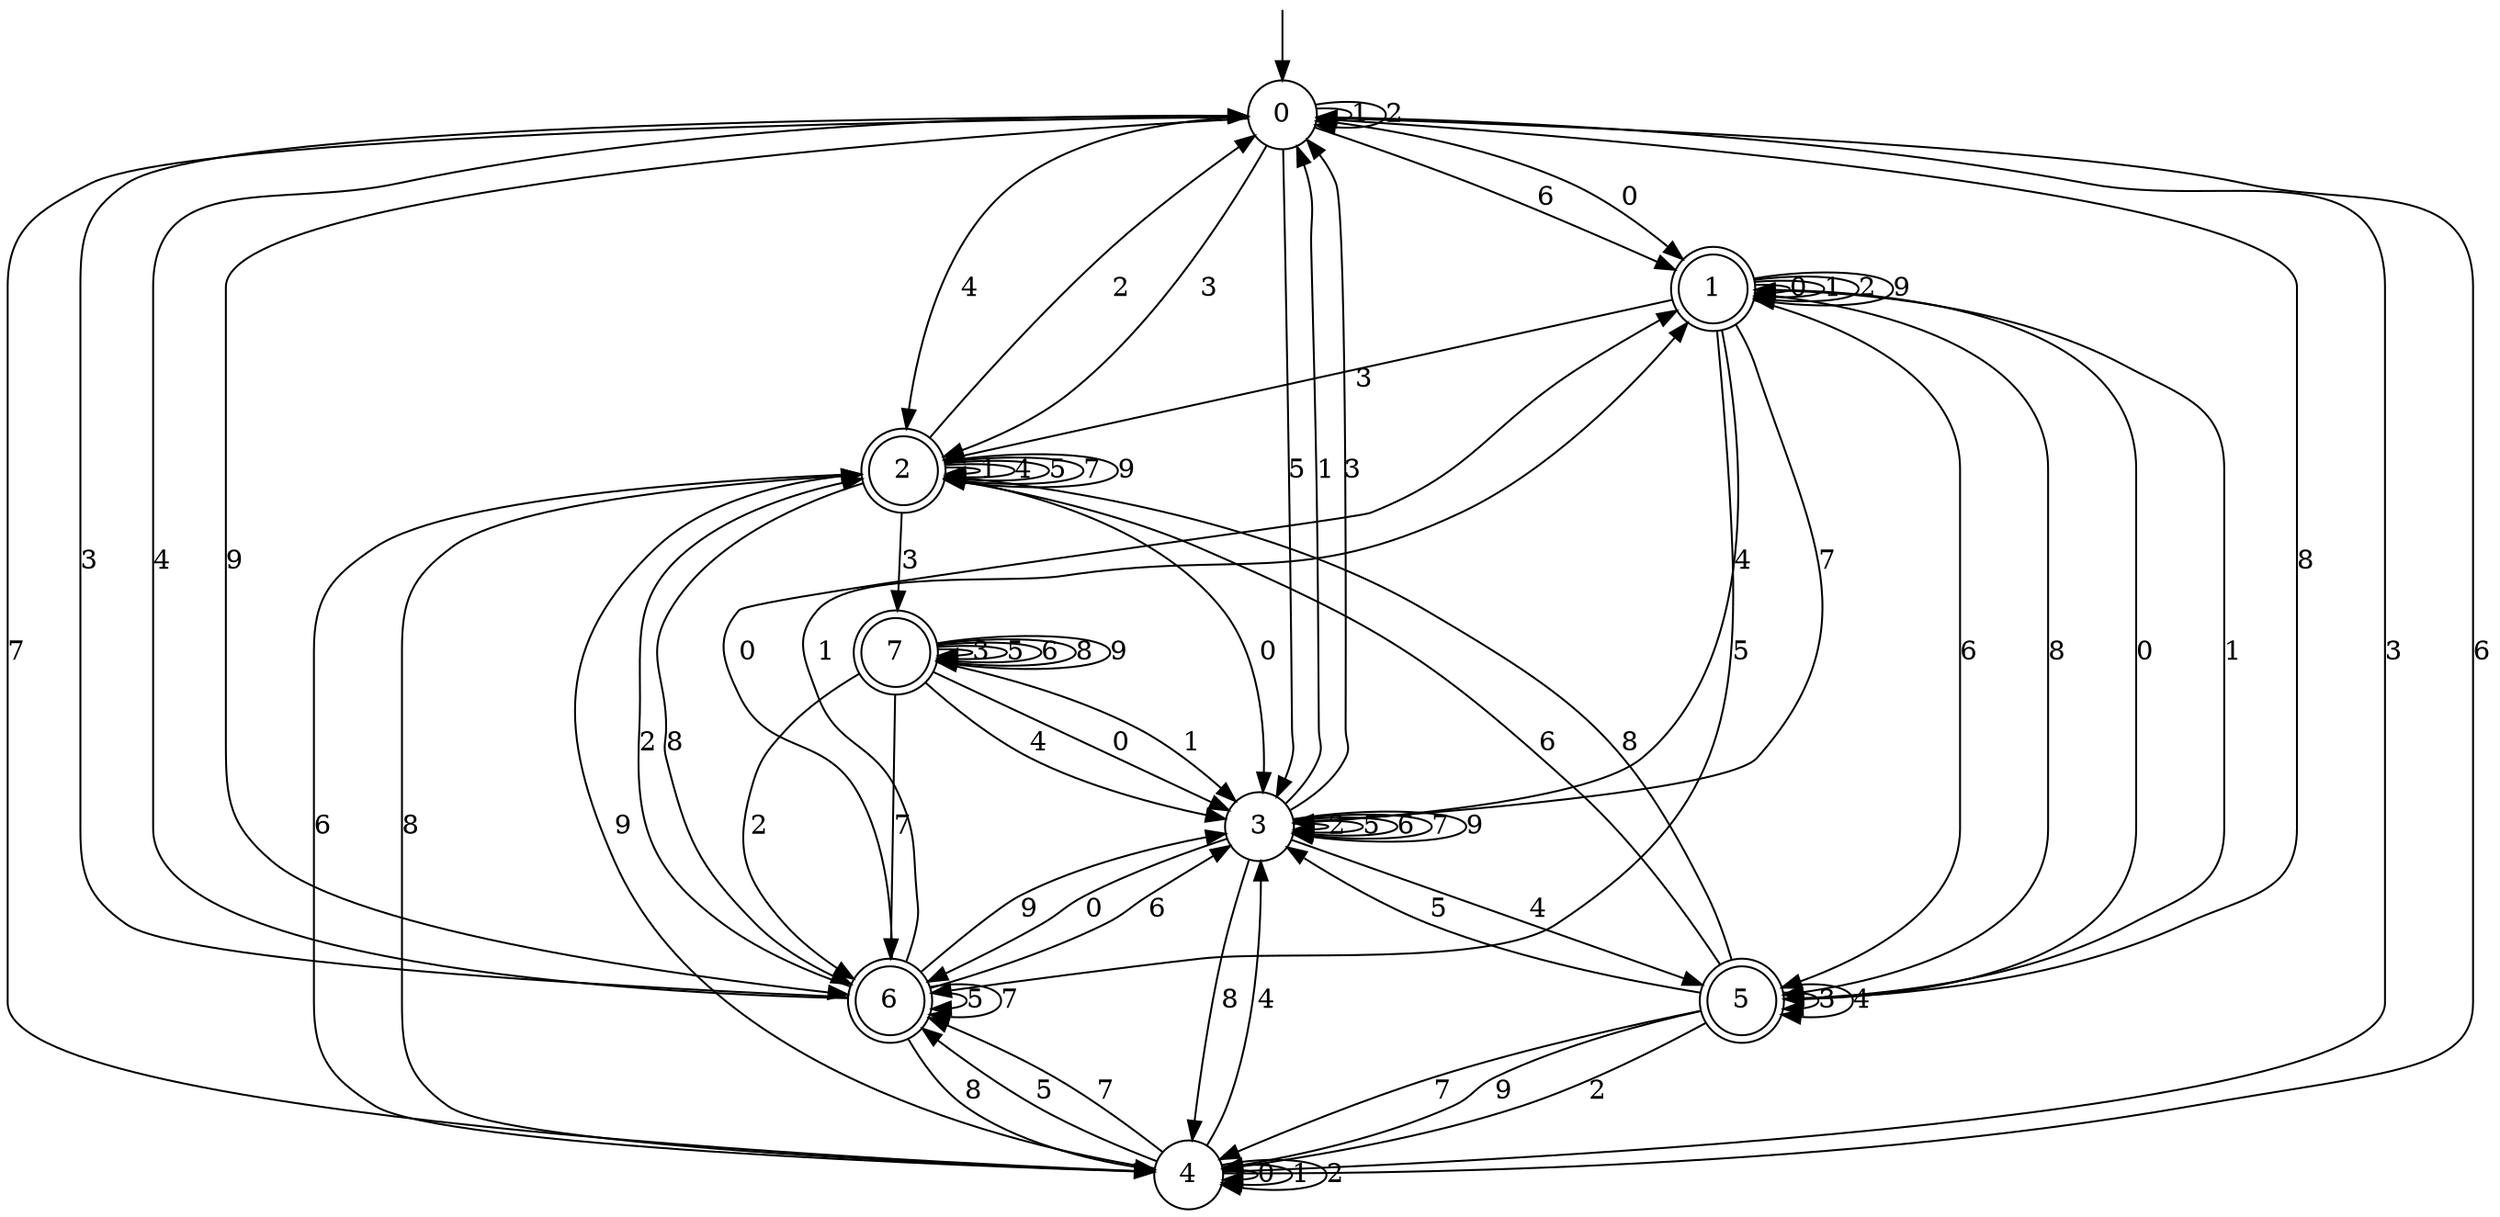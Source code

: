 digraph g {

	s0 [shape="circle" label="0"];
	s1 [shape="doublecircle" label="1"];
	s2 [shape="doublecircle" label="2"];
	s3 [shape="circle" label="3"];
	s4 [shape="circle" label="4"];
	s5 [shape="doublecircle" label="5"];
	s6 [shape="doublecircle" label="6"];
	s7 [shape="doublecircle" label="7"];
	s0 -> s1 [label="0"];
	s0 -> s0 [label="1"];
	s0 -> s0 [label="2"];
	s0 -> s2 [label="3"];
	s0 -> s2 [label="4"];
	s0 -> s3 [label="5"];
	s0 -> s1 [label="6"];
	s0 -> s4 [label="7"];
	s0 -> s5 [label="8"];
	s0 -> s6 [label="9"];
	s1 -> s1 [label="0"];
	s1 -> s1 [label="1"];
	s1 -> s1 [label="2"];
	s1 -> s2 [label="3"];
	s1 -> s3 [label="4"];
	s1 -> s6 [label="5"];
	s1 -> s5 [label="6"];
	s1 -> s3 [label="7"];
	s1 -> s5 [label="8"];
	s1 -> s1 [label="9"];
	s2 -> s3 [label="0"];
	s2 -> s2 [label="1"];
	s2 -> s0 [label="2"];
	s2 -> s7 [label="3"];
	s2 -> s2 [label="4"];
	s2 -> s2 [label="5"];
	s2 -> s4 [label="6"];
	s2 -> s2 [label="7"];
	s2 -> s6 [label="8"];
	s2 -> s2 [label="9"];
	s3 -> s6 [label="0"];
	s3 -> s0 [label="1"];
	s3 -> s3 [label="2"];
	s3 -> s0 [label="3"];
	s3 -> s5 [label="4"];
	s3 -> s3 [label="5"];
	s3 -> s3 [label="6"];
	s3 -> s3 [label="7"];
	s3 -> s4 [label="8"];
	s3 -> s3 [label="9"];
	s4 -> s4 [label="0"];
	s4 -> s4 [label="1"];
	s4 -> s4 [label="2"];
	s4 -> s0 [label="3"];
	s4 -> s3 [label="4"];
	s4 -> s6 [label="5"];
	s4 -> s0 [label="6"];
	s4 -> s6 [label="7"];
	s4 -> s2 [label="8"];
	s4 -> s2 [label="9"];
	s5 -> s1 [label="0"];
	s5 -> s1 [label="1"];
	s5 -> s4 [label="2"];
	s5 -> s5 [label="3"];
	s5 -> s5 [label="4"];
	s5 -> s3 [label="5"];
	s5 -> s2 [label="6"];
	s5 -> s4 [label="7"];
	s5 -> s2 [label="8"];
	s5 -> s4 [label="9"];
	s6 -> s1 [label="0"];
	s6 -> s1 [label="1"];
	s6 -> s2 [label="2"];
	s6 -> s0 [label="3"];
	s6 -> s0 [label="4"];
	s6 -> s6 [label="5"];
	s6 -> s3 [label="6"];
	s6 -> s6 [label="7"];
	s6 -> s4 [label="8"];
	s6 -> s3 [label="9"];
	s7 -> s3 [label="0"];
	s7 -> s3 [label="1"];
	s7 -> s6 [label="2"];
	s7 -> s7 [label="3"];
	s7 -> s3 [label="4"];
	s7 -> s7 [label="5"];
	s7 -> s7 [label="6"];
	s7 -> s6 [label="7"];
	s7 -> s7 [label="8"];
	s7 -> s7 [label="9"];

__start0 [label="" shape="none" width="0" height="0"];
__start0 -> s0;

}
